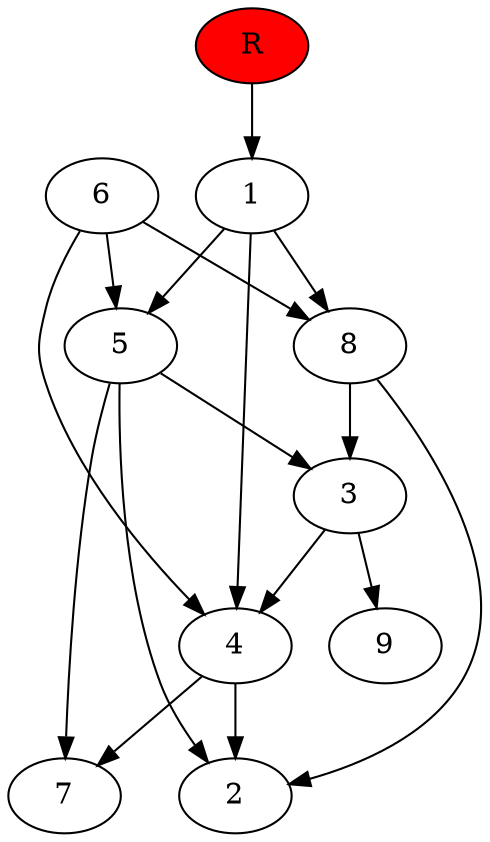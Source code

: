 digraph prb25938 {
	1
	2
	3
	4
	5
	6
	7
	8
	R [fillcolor="#ff0000" style=filled]
	1 -> 4
	1 -> 5
	1 -> 8
	3 -> 4
	3 -> 9
	4 -> 2
	4 -> 7
	5 -> 2
	5 -> 3
	5 -> 7
	6 -> 4
	6 -> 5
	6 -> 8
	8 -> 2
	8 -> 3
	R -> 1
}
